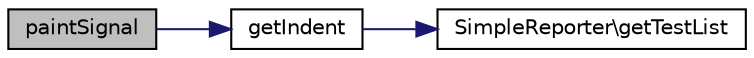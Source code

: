 digraph "paintSignal"
{
  edge [fontname="Helvetica",fontsize="10",labelfontname="Helvetica",labelfontsize="10"];
  node [fontname="Helvetica",fontsize="10",shape=record];
  rankdir="LR";
  Node1 [label="paintSignal",height=0.2,width=0.4,color="black", fillcolor="grey75", style="filled" fontcolor="black"];
  Node1 -> Node2 [color="midnightblue",fontsize="10",style="solid",fontname="Helvetica"];
  Node2 [label="getIndent",height=0.2,width=0.4,color="black", fillcolor="white", style="filled",URL="$class_xml_reporter.html#ac68ca16e8ca2122f36ff6fe6b8524195"];
  Node2 -> Node3 [color="midnightblue",fontsize="10",style="solid",fontname="Helvetica"];
  Node3 [label="SimpleReporter\\getTestList",height=0.2,width=0.4,color="black", fillcolor="white", style="filled",URL="$class_simple_reporter.html#a6009e1d097a757744ce44ebd4126abf7"];
}
